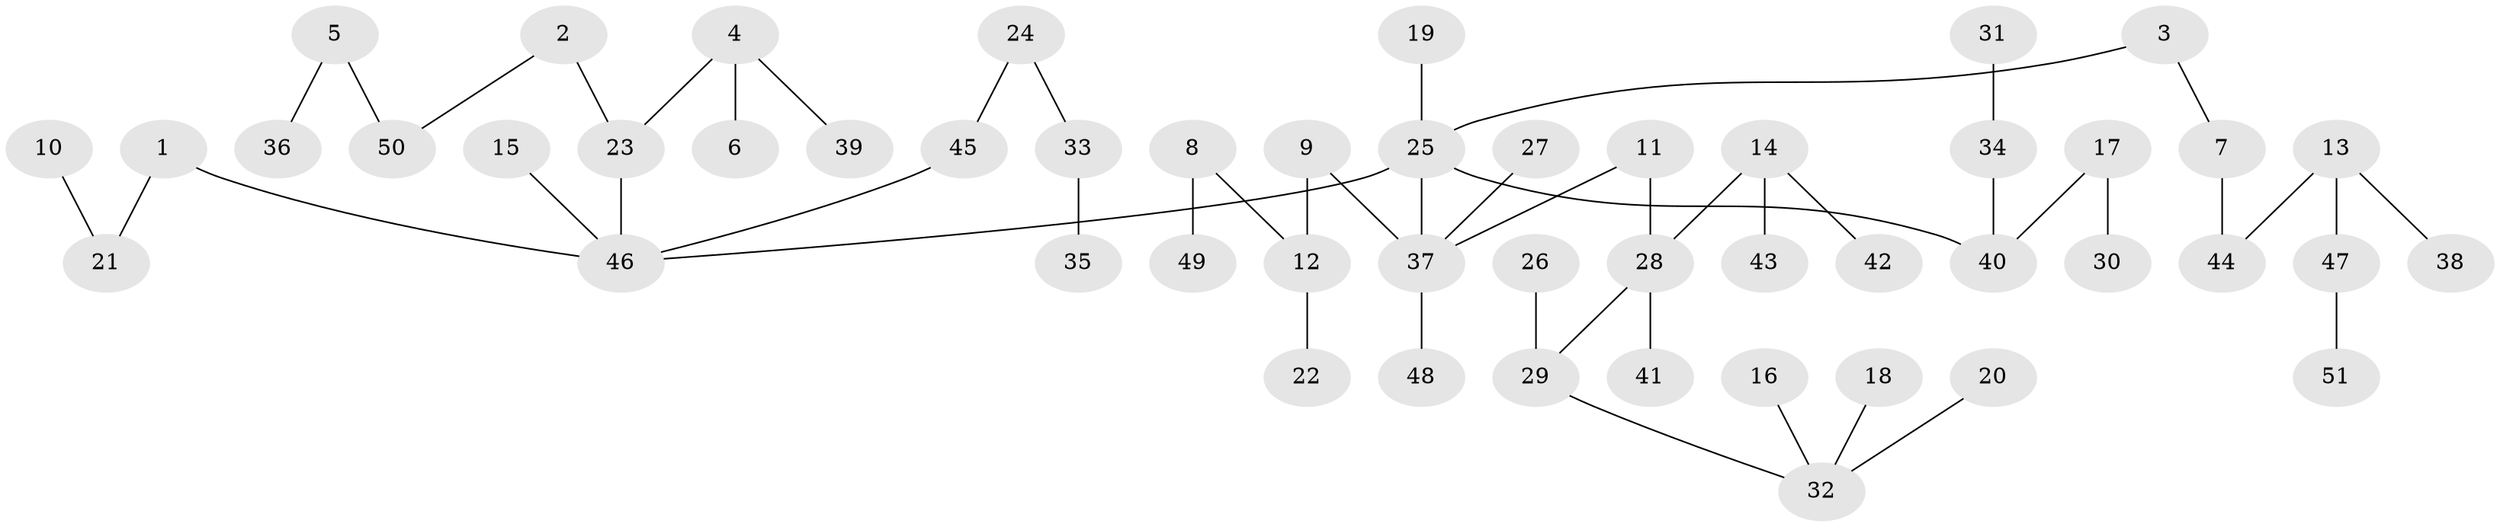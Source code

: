 // original degree distribution, {6: 0.0297029702970297, 2: 0.21782178217821782, 5: 0.0297029702970297, 4: 0.07920792079207921, 3: 0.12871287128712872, 1: 0.5148514851485149}
// Generated by graph-tools (version 1.1) at 2025/02/03/09/25 03:02:31]
// undirected, 51 vertices, 50 edges
graph export_dot {
graph [start="1"]
  node [color=gray90,style=filled];
  1;
  2;
  3;
  4;
  5;
  6;
  7;
  8;
  9;
  10;
  11;
  12;
  13;
  14;
  15;
  16;
  17;
  18;
  19;
  20;
  21;
  22;
  23;
  24;
  25;
  26;
  27;
  28;
  29;
  30;
  31;
  32;
  33;
  34;
  35;
  36;
  37;
  38;
  39;
  40;
  41;
  42;
  43;
  44;
  45;
  46;
  47;
  48;
  49;
  50;
  51;
  1 -- 21 [weight=1.0];
  1 -- 46 [weight=1.0];
  2 -- 23 [weight=1.0];
  2 -- 50 [weight=1.0];
  3 -- 7 [weight=1.0];
  3 -- 25 [weight=1.0];
  4 -- 6 [weight=1.0];
  4 -- 23 [weight=1.0];
  4 -- 39 [weight=1.0];
  5 -- 36 [weight=1.0];
  5 -- 50 [weight=1.0];
  7 -- 44 [weight=1.0];
  8 -- 12 [weight=1.0];
  8 -- 49 [weight=1.0];
  9 -- 12 [weight=1.0];
  9 -- 37 [weight=1.0];
  10 -- 21 [weight=1.0];
  11 -- 28 [weight=1.0];
  11 -- 37 [weight=1.0];
  12 -- 22 [weight=1.0];
  13 -- 38 [weight=1.0];
  13 -- 44 [weight=1.0];
  13 -- 47 [weight=1.0];
  14 -- 28 [weight=1.0];
  14 -- 42 [weight=1.0];
  14 -- 43 [weight=1.0];
  15 -- 46 [weight=1.0];
  16 -- 32 [weight=1.0];
  17 -- 30 [weight=1.0];
  17 -- 40 [weight=1.0];
  18 -- 32 [weight=1.0];
  19 -- 25 [weight=1.0];
  20 -- 32 [weight=1.0];
  23 -- 46 [weight=1.0];
  24 -- 33 [weight=1.0];
  24 -- 45 [weight=1.0];
  25 -- 37 [weight=1.0];
  25 -- 40 [weight=1.0];
  25 -- 46 [weight=1.0];
  26 -- 29 [weight=1.0];
  27 -- 37 [weight=1.0];
  28 -- 29 [weight=1.0];
  28 -- 41 [weight=1.0];
  29 -- 32 [weight=1.0];
  31 -- 34 [weight=1.0];
  33 -- 35 [weight=1.0];
  34 -- 40 [weight=1.0];
  37 -- 48 [weight=1.0];
  45 -- 46 [weight=1.0];
  47 -- 51 [weight=1.0];
}
